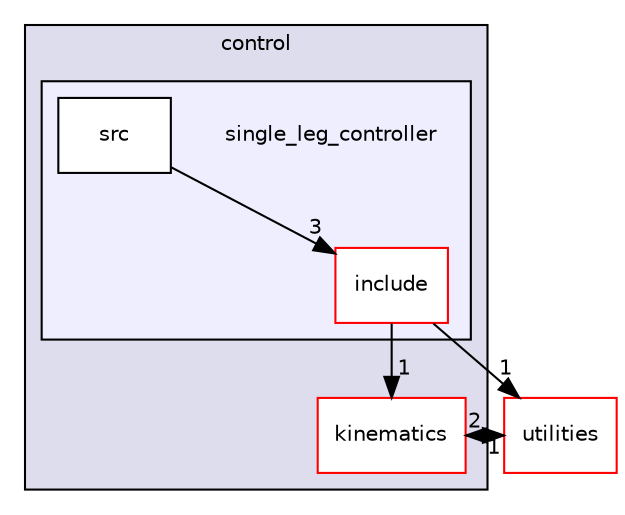 digraph "catkin_ws/src/control/single_leg_controller" {
  compound=true
  node [ fontsize="10", fontname="Helvetica"];
  edge [ labelfontsize="10", labelfontname="Helvetica"];
  subgraph clusterdir_d7dffebed82cce8cf49f9c429afefc35 {
    graph [ bgcolor="#ddddee", pencolor="black", label="control" fontname="Helvetica", fontsize="10", URL="dir_d7dffebed82cce8cf49f9c429afefc35.html"]
  dir_ec790efbf722e6db93e0634c133a57ed [shape=box label="kinematics" fillcolor="white" style="filled" color="red" URL="dir_ec790efbf722e6db93e0634c133a57ed.html"];
  subgraph clusterdir_39a6819a370204bd812b58f2230e8cf2 {
    graph [ bgcolor="#eeeeff", pencolor="black", label="" URL="dir_39a6819a370204bd812b58f2230e8cf2.html"];
    dir_39a6819a370204bd812b58f2230e8cf2 [shape=plaintext label="single_leg_controller"];
  dir_035ea556fec93070d4ef345493e98a39 [shape=box label="include" fillcolor="white" style="filled" color="red" URL="dir_035ea556fec93070d4ef345493e98a39.html"];
  dir_fbe7a1590ccc0e287ce08bc93a4fce19 [shape=box label="src" fillcolor="white" style="filled" URL="dir_fbe7a1590ccc0e287ce08bc93a4fce19.html"];
  }
  }
  dir_ccddda87566ee263eec2f42a65371c71 [shape=box label="utilities" fillcolor="white" style="filled" color="red" URL="dir_ccddda87566ee263eec2f42a65371c71.html"];
  dir_fbe7a1590ccc0e287ce08bc93a4fce19->dir_035ea556fec93070d4ef345493e98a39 [headlabel="3", labeldistance=1.5 headhref="dir_000058_000056.html"];
  dir_ccddda87566ee263eec2f42a65371c71->dir_ec790efbf722e6db93e0634c133a57ed [headlabel="1", labeldistance=1.5 headhref="dir_000034_000010.html"];
  dir_ec790efbf722e6db93e0634c133a57ed->dir_ccddda87566ee263eec2f42a65371c71 [headlabel="2", labeldistance=1.5 headhref="dir_000010_000034.html"];
  dir_035ea556fec93070d4ef345493e98a39->dir_ec790efbf722e6db93e0634c133a57ed [headlabel="1", labeldistance=1.5 headhref="dir_000056_000010.html"];
  dir_035ea556fec93070d4ef345493e98a39->dir_ccddda87566ee263eec2f42a65371c71 [headlabel="1", labeldistance=1.5 headhref="dir_000056_000034.html"];
}
